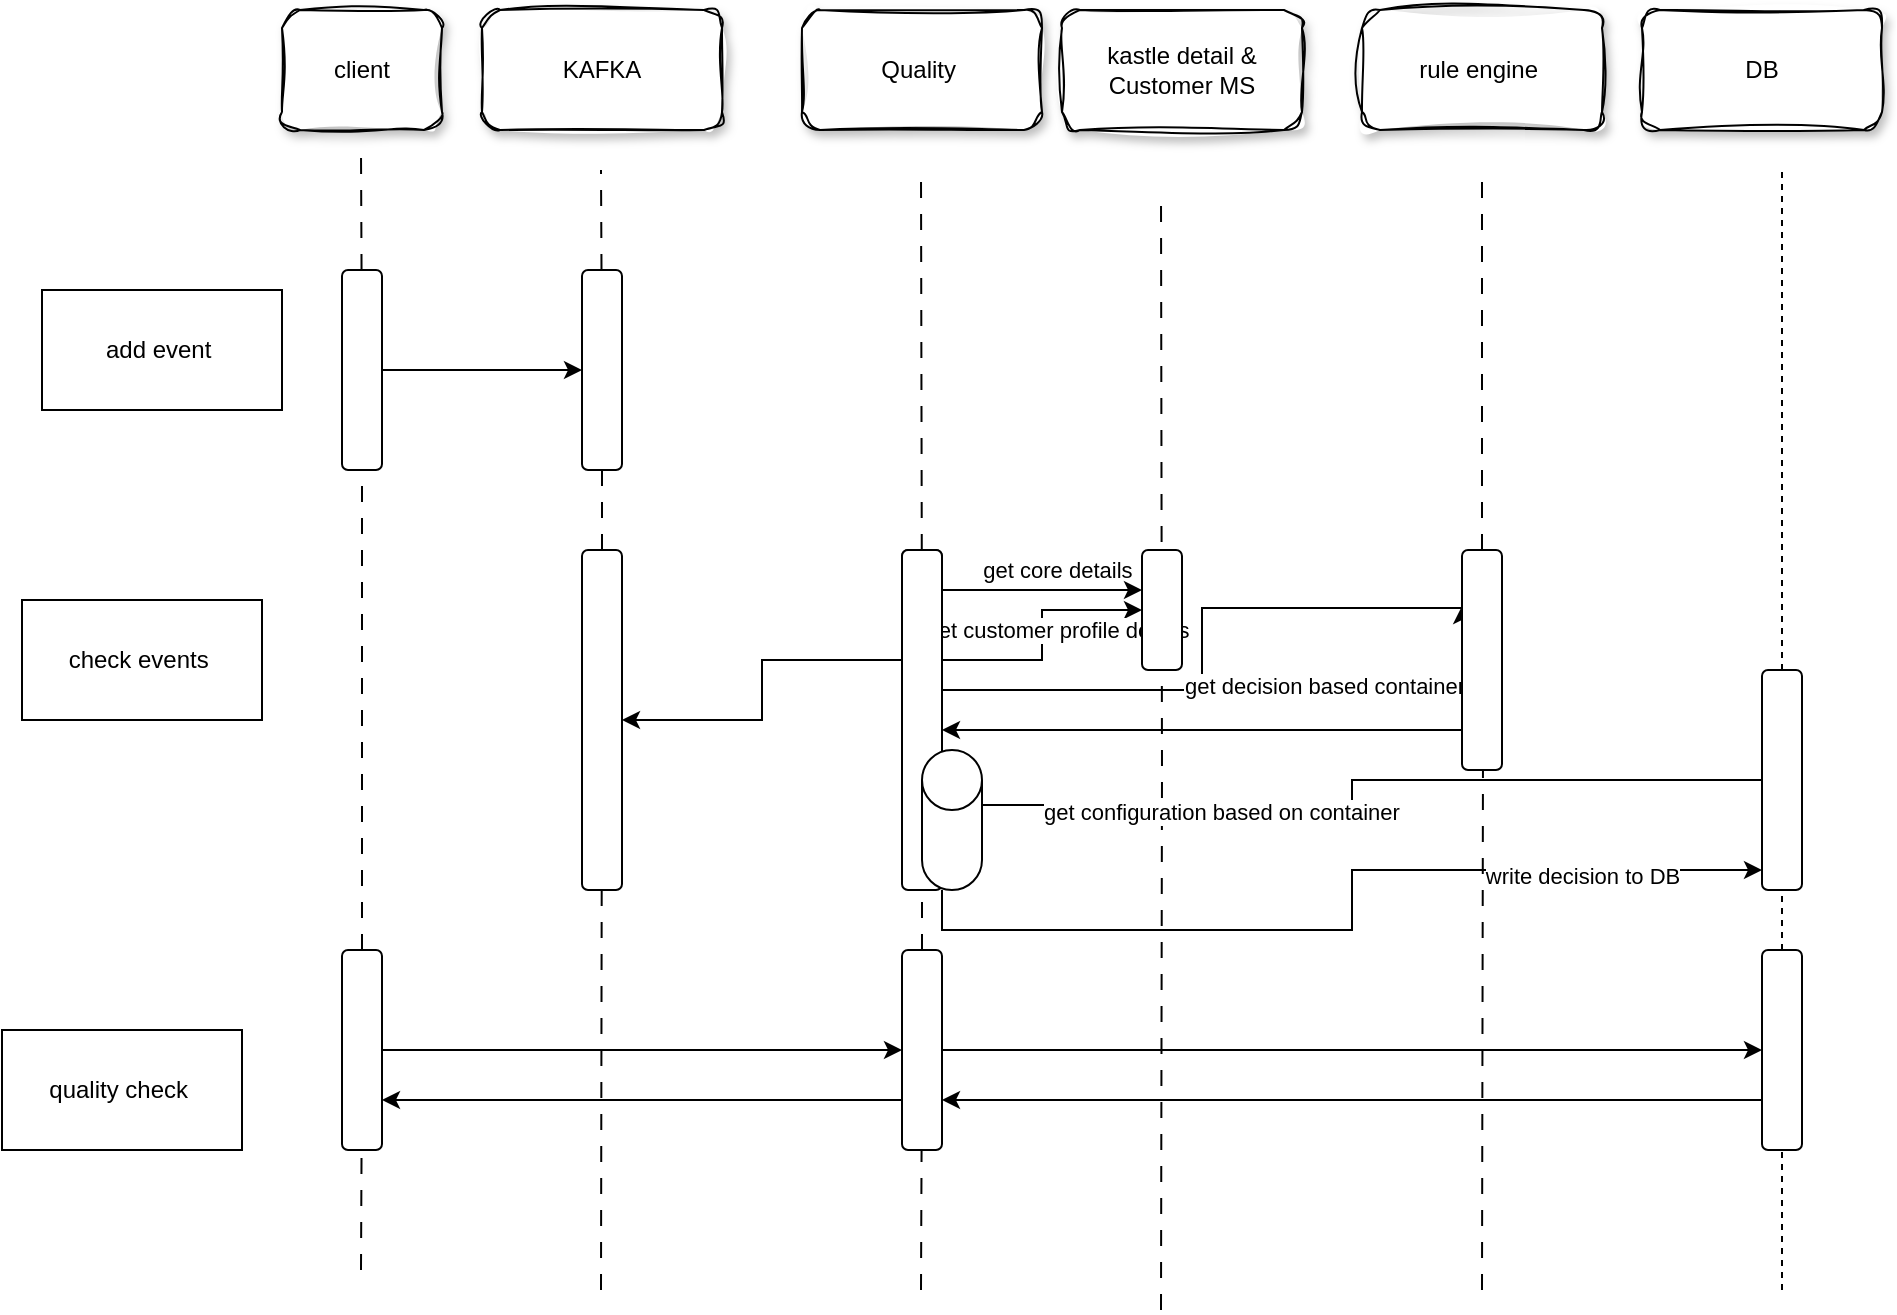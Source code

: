 <mxfile version="24.1.0" type="device">
  <diagram id="pjVxW0mkAYZO2MJJV4Mw" name="Page-1">
    <mxGraphModel dx="2345" dy="865" grid="1" gridSize="10" guides="1" tooltips="1" connect="1" arrows="1" fold="1" page="1" pageScale="1" pageWidth="850" pageHeight="1100" math="0" shadow="0">
      <root>
        <mxCell id="0" />
        <mxCell id="1" parent="0" />
        <mxCell id="lWK7V0sZWTRDm0-zkRhP-3" value="&lt;br&gt;" style="text;html=1;strokeColor=none;fillColor=none;align=center;verticalAlign=middle;whiteSpace=wrap;rounded=0;" parent="1" vertex="1">
          <mxGeometry x="420" y="70" width="120" height="30" as="geometry" />
        </mxCell>
        <mxCell id="lWK7V0sZWTRDm0-zkRhP-4" value="&lt;br&gt;" style="text;html=1;strokeColor=none;fillColor=none;align=center;verticalAlign=middle;whiteSpace=wrap;rounded=0;" parent="1" vertex="1">
          <mxGeometry x="560" y="70" width="120" height="30" as="geometry" />
        </mxCell>
        <mxCell id="lWK7V0sZWTRDm0-zkRhP-5" value="" style="endArrow=none;html=1;rounded=0;dashed=1;dashPattern=8 8;" parent="1" source="lWK7V0sZWTRDm0-zkRhP-31" edge="1">
          <mxGeometry width="50" height="50" relative="1" as="geometry">
            <mxPoint x="79.5" y="670" as="sourcePoint" />
            <mxPoint x="79.5" y="110" as="targetPoint" />
          </mxGeometry>
        </mxCell>
        <mxCell id="lWK7V0sZWTRDm0-zkRhP-6" value="" style="endArrow=none;html=1;rounded=0;dashed=1;" parent="1" source="lWK7V0sZWTRDm0-zkRhP-59" edge="1">
          <mxGeometry width="50" height="50" relative="1" as="geometry">
            <mxPoint x="790" y="680" as="sourcePoint" />
            <mxPoint x="790" y="120" as="targetPoint" />
          </mxGeometry>
        </mxCell>
        <mxCell id="lWK7V0sZWTRDm0-zkRhP-7" value="" style="endArrow=none;html=1;rounded=0;dashed=1;dashPattern=8 8;" parent="1" source="lWK7V0sZWTRDm0-zkRhP-35" edge="1">
          <mxGeometry width="50" height="50" relative="1" as="geometry">
            <mxPoint x="359.5" y="680" as="sourcePoint" />
            <mxPoint x="359.5" y="120" as="targetPoint" />
            <Array as="points" />
          </mxGeometry>
        </mxCell>
        <mxCell id="lWK7V0sZWTRDm0-zkRhP-8" value="" style="endArrow=none;html=1;rounded=0;dashed=1;dashPattern=8 8;" parent="1" edge="1">
          <mxGeometry width="50" height="50" relative="1" as="geometry">
            <mxPoint x="479.5" y="690" as="sourcePoint" />
            <mxPoint x="479.5" y="130" as="targetPoint" />
            <Array as="points">
              <mxPoint x="480" y="420" />
            </Array>
          </mxGeometry>
        </mxCell>
        <mxCell id="lWK7V0sZWTRDm0-zkRhP-9" value="" style="endArrow=none;html=1;rounded=0;dashed=1;dashPattern=8 8;" parent="1" source="lWK7V0sZWTRDm0-zkRhP-51" edge="1">
          <mxGeometry width="50" height="50" relative="1" as="geometry">
            <mxPoint x="640" y="680" as="sourcePoint" />
            <mxPoint x="640" y="120" as="targetPoint" />
            <Array as="points" />
          </mxGeometry>
        </mxCell>
        <mxCell id="lWK7V0sZWTRDm0-zkRhP-14" value="client" style="rounded=1;whiteSpace=wrap;html=1;sketch=1;curveFitting=1;jiggle=2;shadow=1;" parent="1" vertex="1">
          <mxGeometry x="40" y="40" width="80" height="60" as="geometry" />
        </mxCell>
        <mxCell id="lWK7V0sZWTRDm0-zkRhP-17" value="Quality&amp;nbsp;" style="rounded=1;whiteSpace=wrap;html=1;sketch=1;curveFitting=1;jiggle=2;shadow=1;" parent="1" vertex="1">
          <mxGeometry x="300" y="40" width="120" height="60" as="geometry" />
        </mxCell>
        <mxCell id="lWK7V0sZWTRDm0-zkRhP-18" value="kastle detail &amp;amp; Customer MS" style="rounded=1;whiteSpace=wrap;html=1;sketch=1;curveFitting=1;jiggle=2;shadow=1;" parent="1" vertex="1">
          <mxGeometry x="430" y="40" width="120" height="60" as="geometry" />
        </mxCell>
        <mxCell id="lWK7V0sZWTRDm0-zkRhP-19" value="rule engine&amp;nbsp;" style="rounded=1;whiteSpace=wrap;html=1;sketch=1;curveFitting=1;jiggle=2;shadow=1;" parent="1" vertex="1">
          <mxGeometry x="580" y="40" width="120" height="60" as="geometry" />
        </mxCell>
        <mxCell id="lWK7V0sZWTRDm0-zkRhP-20" value="DB" style="rounded=1;whiteSpace=wrap;html=1;sketch=1;curveFitting=1;jiggle=2;shadow=1;" parent="1" vertex="1">
          <mxGeometry x="720" y="40" width="120" height="60" as="geometry" />
        </mxCell>
        <mxCell id="lWK7V0sZWTRDm0-zkRhP-21" value="KAFKA" style="rounded=1;whiteSpace=wrap;html=1;sketch=1;curveFitting=1;jiggle=2;shadow=1;" parent="1" vertex="1">
          <mxGeometry x="140" y="40" width="120" height="60" as="geometry" />
        </mxCell>
        <mxCell id="lWK7V0sZWTRDm0-zkRhP-22" value="" style="endArrow=none;html=1;rounded=0;dashed=1;dashPattern=8 8;" parent="1" source="lWK7V0sZWTRDm0-zkRhP-27" edge="1">
          <mxGeometry width="50" height="50" relative="1" as="geometry">
            <mxPoint x="199.5" y="680" as="sourcePoint" />
            <mxPoint x="199.5" y="120" as="targetPoint" />
          </mxGeometry>
        </mxCell>
        <mxCell id="lWK7V0sZWTRDm0-zkRhP-24" value="add event&amp;nbsp;" style="whiteSpace=wrap;html=1;" parent="1" vertex="1">
          <mxGeometry x="-80" y="180" width="120" height="60" as="geometry" />
        </mxCell>
        <mxCell id="lWK7V0sZWTRDm0-zkRhP-28" value="" style="endArrow=none;html=1;rounded=0;dashed=1;dashPattern=8 8;" parent="1" source="lWK7V0sZWTRDm0-zkRhP-44" target="lWK7V0sZWTRDm0-zkRhP-27" edge="1">
          <mxGeometry width="50" height="50" relative="1" as="geometry">
            <mxPoint x="199.5" y="680" as="sourcePoint" />
            <mxPoint x="199.5" y="120" as="targetPoint" />
          </mxGeometry>
        </mxCell>
        <mxCell id="lWK7V0sZWTRDm0-zkRhP-27" value="" style="rounded=1;whiteSpace=wrap;html=1;" parent="1" vertex="1">
          <mxGeometry x="190" y="170" width="20" height="100" as="geometry" />
        </mxCell>
        <mxCell id="lWK7V0sZWTRDm0-zkRhP-33" value="" style="endArrow=none;html=1;rounded=0;dashed=1;dashPattern=8 8;" parent="1" source="lWK7V0sZWTRDm0-zkRhP-67" target="lWK7V0sZWTRDm0-zkRhP-31" edge="1">
          <mxGeometry width="50" height="50" relative="1" as="geometry">
            <mxPoint x="79.5" y="670" as="sourcePoint" />
            <mxPoint x="79.5" y="110" as="targetPoint" />
          </mxGeometry>
        </mxCell>
        <mxCell id="lWK7V0sZWTRDm0-zkRhP-37" style="edgeStyle=orthogonalEdgeStyle;rounded=0;orthogonalLoop=1;jettySize=auto;html=1;entryX=0;entryY=0.5;entryDx=0;entryDy=0;" parent="1" source="lWK7V0sZWTRDm0-zkRhP-31" target="lWK7V0sZWTRDm0-zkRhP-27" edge="1">
          <mxGeometry relative="1" as="geometry" />
        </mxCell>
        <mxCell id="lWK7V0sZWTRDm0-zkRhP-31" value="" style="rounded=1;whiteSpace=wrap;html=1;" parent="1" vertex="1">
          <mxGeometry x="70" y="170" width="20" height="100" as="geometry" />
        </mxCell>
        <mxCell id="lWK7V0sZWTRDm0-zkRhP-36" value="" style="endArrow=none;html=1;rounded=0;dashed=1;dashPattern=8 8;" parent="1" source="lWK7V0sZWTRDm0-zkRhP-69" target="lWK7V0sZWTRDm0-zkRhP-35" edge="1">
          <mxGeometry width="50" height="50" relative="1" as="geometry">
            <mxPoint x="359.5" y="680" as="sourcePoint" />
            <mxPoint x="359.5" y="120" as="targetPoint" />
            <Array as="points">
              <mxPoint x="360" y="410" />
            </Array>
          </mxGeometry>
        </mxCell>
        <mxCell id="lWK7V0sZWTRDm0-zkRhP-45" value="" style="edgeStyle=orthogonalEdgeStyle;rounded=0;orthogonalLoop=1;jettySize=auto;html=1;" parent="1" source="lWK7V0sZWTRDm0-zkRhP-35" target="lWK7V0sZWTRDm0-zkRhP-44" edge="1">
          <mxGeometry relative="1" as="geometry" />
        </mxCell>
        <mxCell id="lWK7V0sZWTRDm0-zkRhP-47" value="" style="edgeStyle=orthogonalEdgeStyle;rounded=0;orthogonalLoop=1;jettySize=auto;html=1;" parent="1" source="lWK7V0sZWTRDm0-zkRhP-35" target="lWK7V0sZWTRDm0-zkRhP-39" edge="1">
          <mxGeometry relative="1" as="geometry" />
        </mxCell>
        <mxCell id="lWK7V0sZWTRDm0-zkRhP-48" value="get core details&amp;nbsp;" style="edgeLabel;html=1;align=center;verticalAlign=middle;resizable=0;points=[];" parent="lWK7V0sZWTRDm0-zkRhP-47" vertex="1" connectable="0">
          <mxGeometry x="-0.3" y="3" relative="1" as="geometry">
            <mxPoint x="15" y="-42" as="offset" />
          </mxGeometry>
        </mxCell>
        <mxCell id="ltQxg-D8QWCbo7UMVSOB-2" value="get customer profile details&amp;nbsp;" style="edgeLabel;html=1;align=center;verticalAlign=middle;resizable=0;points=[];" parent="lWK7V0sZWTRDm0-zkRhP-47" vertex="1" connectable="0">
          <mxGeometry x="-0.3" y="3" relative="1" as="geometry">
            <mxPoint x="15" y="-12" as="offset" />
          </mxGeometry>
        </mxCell>
        <mxCell id="lWK7V0sZWTRDm0-zkRhP-49" value="" style="edgeStyle=orthogonalEdgeStyle;rounded=0;orthogonalLoop=1;jettySize=auto;html=1;" parent="1" source="lWK7V0sZWTRDm0-zkRhP-35" target="lWK7V0sZWTRDm0-zkRhP-39" edge="1">
          <mxGeometry relative="1" as="geometry">
            <Array as="points">
              <mxPoint x="420" y="330" />
              <mxPoint x="420" y="330" />
            </Array>
          </mxGeometry>
        </mxCell>
        <mxCell id="lWK7V0sZWTRDm0-zkRhP-35" value="" style="rounded=1;whiteSpace=wrap;html=1;" parent="1" vertex="1">
          <mxGeometry x="350" y="310" width="20" height="110" as="geometry" />
        </mxCell>
        <mxCell id="lWK7V0sZWTRDm0-zkRhP-39" value="" style="rounded=1;whiteSpace=wrap;html=1;" parent="1" vertex="1">
          <mxGeometry x="470" y="310" width="20" height="60" as="geometry" />
        </mxCell>
        <mxCell id="lWK7V0sZWTRDm0-zkRhP-50" style="edgeStyle=orthogonalEdgeStyle;rounded=0;orthogonalLoop=1;jettySize=auto;html=1;exitX=1;exitY=0.25;exitDx=0;exitDy=0;" parent="1" source="lWK7V0sZWTRDm0-zkRhP-35" edge="1">
          <mxGeometry relative="1" as="geometry">
            <mxPoint x="630" y="338" as="targetPoint" />
            <Array as="points">
              <mxPoint x="370" y="380" />
              <mxPoint x="500" y="380" />
              <mxPoint x="500" y="339" />
            </Array>
          </mxGeometry>
        </mxCell>
        <mxCell id="lWK7V0sZWTRDm0-zkRhP-54" value="get decision based container" style="edgeLabel;html=1;align=center;verticalAlign=middle;resizable=0;points=[];" parent="lWK7V0sZWTRDm0-zkRhP-50" vertex="1" connectable="0">
          <mxGeometry x="-0.647" relative="1" as="geometry">
            <mxPoint x="172" y="-2" as="offset" />
          </mxGeometry>
        </mxCell>
        <mxCell id="lWK7V0sZWTRDm0-zkRhP-43" value="check events&amp;nbsp;" style="whiteSpace=wrap;html=1;" parent="1" vertex="1">
          <mxGeometry x="-90" y="335" width="120" height="60" as="geometry" />
        </mxCell>
        <mxCell id="lWK7V0sZWTRDm0-zkRhP-46" value="" style="endArrow=none;html=1;rounded=0;dashed=1;dashPattern=8 8;" parent="1" target="lWK7V0sZWTRDm0-zkRhP-44" edge="1">
          <mxGeometry width="50" height="50" relative="1" as="geometry">
            <mxPoint x="199.5" y="680" as="sourcePoint" />
            <mxPoint x="200" y="270" as="targetPoint" />
          </mxGeometry>
        </mxCell>
        <mxCell id="lWK7V0sZWTRDm0-zkRhP-44" value="" style="rounded=1;whiteSpace=wrap;html=1;" parent="1" vertex="1">
          <mxGeometry x="190" y="310" width="20" height="170" as="geometry" />
        </mxCell>
        <mxCell id="lWK7V0sZWTRDm0-zkRhP-53" value="" style="endArrow=none;html=1;rounded=0;dashed=1;dashPattern=8 8;" parent="1" target="lWK7V0sZWTRDm0-zkRhP-51" edge="1">
          <mxGeometry width="50" height="50" relative="1" as="geometry">
            <mxPoint x="640" y="680" as="sourcePoint" />
            <mxPoint x="640" y="120" as="targetPoint" />
            <Array as="points">
              <mxPoint x="640.5" y="410" />
            </Array>
          </mxGeometry>
        </mxCell>
        <mxCell id="lWK7V0sZWTRDm0-zkRhP-56" value="" style="edgeStyle=orthogonalEdgeStyle;rounded=0;orthogonalLoop=1;jettySize=auto;html=1;" parent="1" source="lWK7V0sZWTRDm0-zkRhP-51" target="lWK7V0sZWTRDm0-zkRhP-55" edge="1">
          <mxGeometry relative="1" as="geometry">
            <Array as="points">
              <mxPoint x="520" y="400" />
              <mxPoint x="520" y="400" />
            </Array>
          </mxGeometry>
        </mxCell>
        <mxCell id="lWK7V0sZWTRDm0-zkRhP-51" value="" style="rounded=1;whiteSpace=wrap;html=1;" parent="1" vertex="1">
          <mxGeometry x="630" y="310" width="20" height="110" as="geometry" />
        </mxCell>
        <mxCell id="lWK7V0sZWTRDm0-zkRhP-55" value="" style="rounded=1;whiteSpace=wrap;html=1;" parent="1" vertex="1">
          <mxGeometry x="350" y="310" width="20" height="170" as="geometry" />
        </mxCell>
        <mxCell id="lWK7V0sZWTRDm0-zkRhP-60" style="edgeStyle=orthogonalEdgeStyle;rounded=0;orthogonalLoop=1;jettySize=auto;html=1;exitX=1;exitY=1;exitDx=0;exitDy=0;" parent="1" source="lWK7V0sZWTRDm0-zkRhP-55" target="lWK7V0sZWTRDm0-zkRhP-59" edge="1">
          <mxGeometry relative="1" as="geometry">
            <Array as="points">
              <mxPoint x="370" y="500" />
              <mxPoint x="575" y="500" />
              <mxPoint x="575" y="470" />
            </Array>
          </mxGeometry>
        </mxCell>
        <mxCell id="lWK7V0sZWTRDm0-zkRhP-61" value="write decision to DB" style="edgeLabel;html=1;align=center;verticalAlign=middle;resizable=0;points=[];" parent="lWK7V0sZWTRDm0-zkRhP-60" vertex="1" connectable="0">
          <mxGeometry x="0.609" y="-3" relative="1" as="geometry">
            <mxPoint as="offset" />
          </mxGeometry>
        </mxCell>
        <mxCell id="lWK7V0sZWTRDm0-zkRhP-62" style="edgeStyle=orthogonalEdgeStyle;rounded=0;orthogonalLoop=1;jettySize=auto;html=1;exitX=0;exitY=0.75;exitDx=0;exitDy=0;" parent="1" source="lWK7V0sZWTRDm0-zkRhP-59" edge="1">
          <mxGeometry relative="1" as="geometry">
            <mxPoint x="780" y="453" as="targetPoint" />
          </mxGeometry>
        </mxCell>
        <mxCell id="lWK7V0sZWTRDm0-zkRhP-63" value="" style="endArrow=none;html=1;rounded=0;dashed=1;" parent="1" source="lWK7V0sZWTRDm0-zkRhP-72" target="lWK7V0sZWTRDm0-zkRhP-59" edge="1">
          <mxGeometry width="50" height="50" relative="1" as="geometry">
            <mxPoint x="790" y="680" as="sourcePoint" />
            <mxPoint x="790" y="120" as="targetPoint" />
          </mxGeometry>
        </mxCell>
        <mxCell id="lWK7V0sZWTRDm0-zkRhP-59" value="" style="rounded=1;whiteSpace=wrap;html=1;" parent="1" vertex="1">
          <mxGeometry x="780" y="370" width="20" height="110" as="geometry" />
        </mxCell>
        <mxCell id="lWK7V0sZWTRDm0-zkRhP-79" style="edgeStyle=orthogonalEdgeStyle;rounded=0;orthogonalLoop=1;jettySize=auto;html=1;exitX=0;exitY=0.5;exitDx=0;exitDy=0;entryX=1;entryY=0.75;entryDx=0;entryDy=0;" parent="1" source="lWK7V0sZWTRDm0-zkRhP-59" target="lWK7V0sZWTRDm0-zkRhP-55" edge="1">
          <mxGeometry relative="1" as="geometry" />
        </mxCell>
        <mxCell id="lWK7V0sZWTRDm0-zkRhP-80" value="get configuration based on container&amp;nbsp;" style="edgeLabel;html=1;align=center;verticalAlign=middle;resizable=0;points=[];" parent="lWK7V0sZWTRDm0-zkRhP-79" vertex="1" connectable="0">
          <mxGeometry x="0.853" y="-1" relative="1" as="geometry">
            <mxPoint x="110" y="4" as="offset" />
          </mxGeometry>
        </mxCell>
        <mxCell id="lWK7V0sZWTRDm0-zkRhP-64" value="quality check&amp;nbsp;" style="whiteSpace=wrap;html=1;" parent="1" vertex="1">
          <mxGeometry x="-100" y="550" width="120" height="60" as="geometry" />
        </mxCell>
        <mxCell id="lWK7V0sZWTRDm0-zkRhP-68" value="" style="endArrow=none;html=1;rounded=0;dashed=1;dashPattern=8 8;" parent="1" target="lWK7V0sZWTRDm0-zkRhP-67" edge="1">
          <mxGeometry width="50" height="50" relative="1" as="geometry">
            <mxPoint x="79.5" y="670" as="sourcePoint" />
            <mxPoint x="80" y="270" as="targetPoint" />
          </mxGeometry>
        </mxCell>
        <mxCell id="lWK7V0sZWTRDm0-zkRhP-70" value="" style="edgeStyle=orthogonalEdgeStyle;rounded=0;orthogonalLoop=1;jettySize=auto;html=1;" parent="1" source="lWK7V0sZWTRDm0-zkRhP-67" target="lWK7V0sZWTRDm0-zkRhP-69" edge="1">
          <mxGeometry relative="1" as="geometry" />
        </mxCell>
        <mxCell id="lWK7V0sZWTRDm0-zkRhP-67" value="" style="rounded=1;whiteSpace=wrap;html=1;" parent="1" vertex="1">
          <mxGeometry x="70" y="510" width="20" height="100" as="geometry" />
        </mxCell>
        <mxCell id="lWK7V0sZWTRDm0-zkRhP-71" value="" style="endArrow=none;html=1;rounded=0;dashed=1;dashPattern=8 8;" parent="1" target="lWK7V0sZWTRDm0-zkRhP-69" edge="1">
          <mxGeometry width="50" height="50" relative="1" as="geometry">
            <mxPoint x="359.5" y="680" as="sourcePoint" />
            <mxPoint x="360" y="420" as="targetPoint" />
            <Array as="points" />
          </mxGeometry>
        </mxCell>
        <mxCell id="lWK7V0sZWTRDm0-zkRhP-73" value="" style="edgeStyle=orthogonalEdgeStyle;rounded=0;orthogonalLoop=1;jettySize=auto;html=1;" parent="1" source="lWK7V0sZWTRDm0-zkRhP-69" target="lWK7V0sZWTRDm0-zkRhP-72" edge="1">
          <mxGeometry relative="1" as="geometry" />
        </mxCell>
        <mxCell id="lWK7V0sZWTRDm0-zkRhP-76" style="edgeStyle=orthogonalEdgeStyle;rounded=0;orthogonalLoop=1;jettySize=auto;html=1;exitX=0;exitY=0.75;exitDx=0;exitDy=0;entryX=1;entryY=0.75;entryDx=0;entryDy=0;" parent="1" source="lWK7V0sZWTRDm0-zkRhP-69" target="lWK7V0sZWTRDm0-zkRhP-67" edge="1">
          <mxGeometry relative="1" as="geometry" />
        </mxCell>
        <mxCell id="lWK7V0sZWTRDm0-zkRhP-69" value="" style="rounded=1;whiteSpace=wrap;html=1;" parent="1" vertex="1">
          <mxGeometry x="350" y="510" width="20" height="100" as="geometry" />
        </mxCell>
        <mxCell id="lWK7V0sZWTRDm0-zkRhP-74" value="" style="endArrow=none;html=1;rounded=0;dashed=1;" parent="1" target="lWK7V0sZWTRDm0-zkRhP-72" edge="1">
          <mxGeometry width="50" height="50" relative="1" as="geometry">
            <mxPoint x="790" y="680" as="sourcePoint" />
            <mxPoint x="790" y="480" as="targetPoint" />
          </mxGeometry>
        </mxCell>
        <mxCell id="lWK7V0sZWTRDm0-zkRhP-75" style="edgeStyle=orthogonalEdgeStyle;rounded=0;orthogonalLoop=1;jettySize=auto;html=1;exitX=0;exitY=0.75;exitDx=0;exitDy=0;entryX=1;entryY=0.75;entryDx=0;entryDy=0;" parent="1" source="lWK7V0sZWTRDm0-zkRhP-72" target="lWK7V0sZWTRDm0-zkRhP-69" edge="1">
          <mxGeometry relative="1" as="geometry" />
        </mxCell>
        <mxCell id="lWK7V0sZWTRDm0-zkRhP-72" value="" style="rounded=1;whiteSpace=wrap;html=1;" parent="1" vertex="1">
          <mxGeometry x="780" y="510" width="20" height="100" as="geometry" />
        </mxCell>
        <object label="" placeholders="1" id="ltQxg-D8QWCbo7UMVSOB-1">
          <mxCell style="shape=cylinder3;whiteSpace=wrap;html=1;boundedLbl=1;backgroundOutline=1;size=15;" parent="1" vertex="1">
            <mxGeometry x="360" y="410" width="30" height="70" as="geometry" />
          </mxCell>
        </object>
      </root>
    </mxGraphModel>
  </diagram>
</mxfile>
